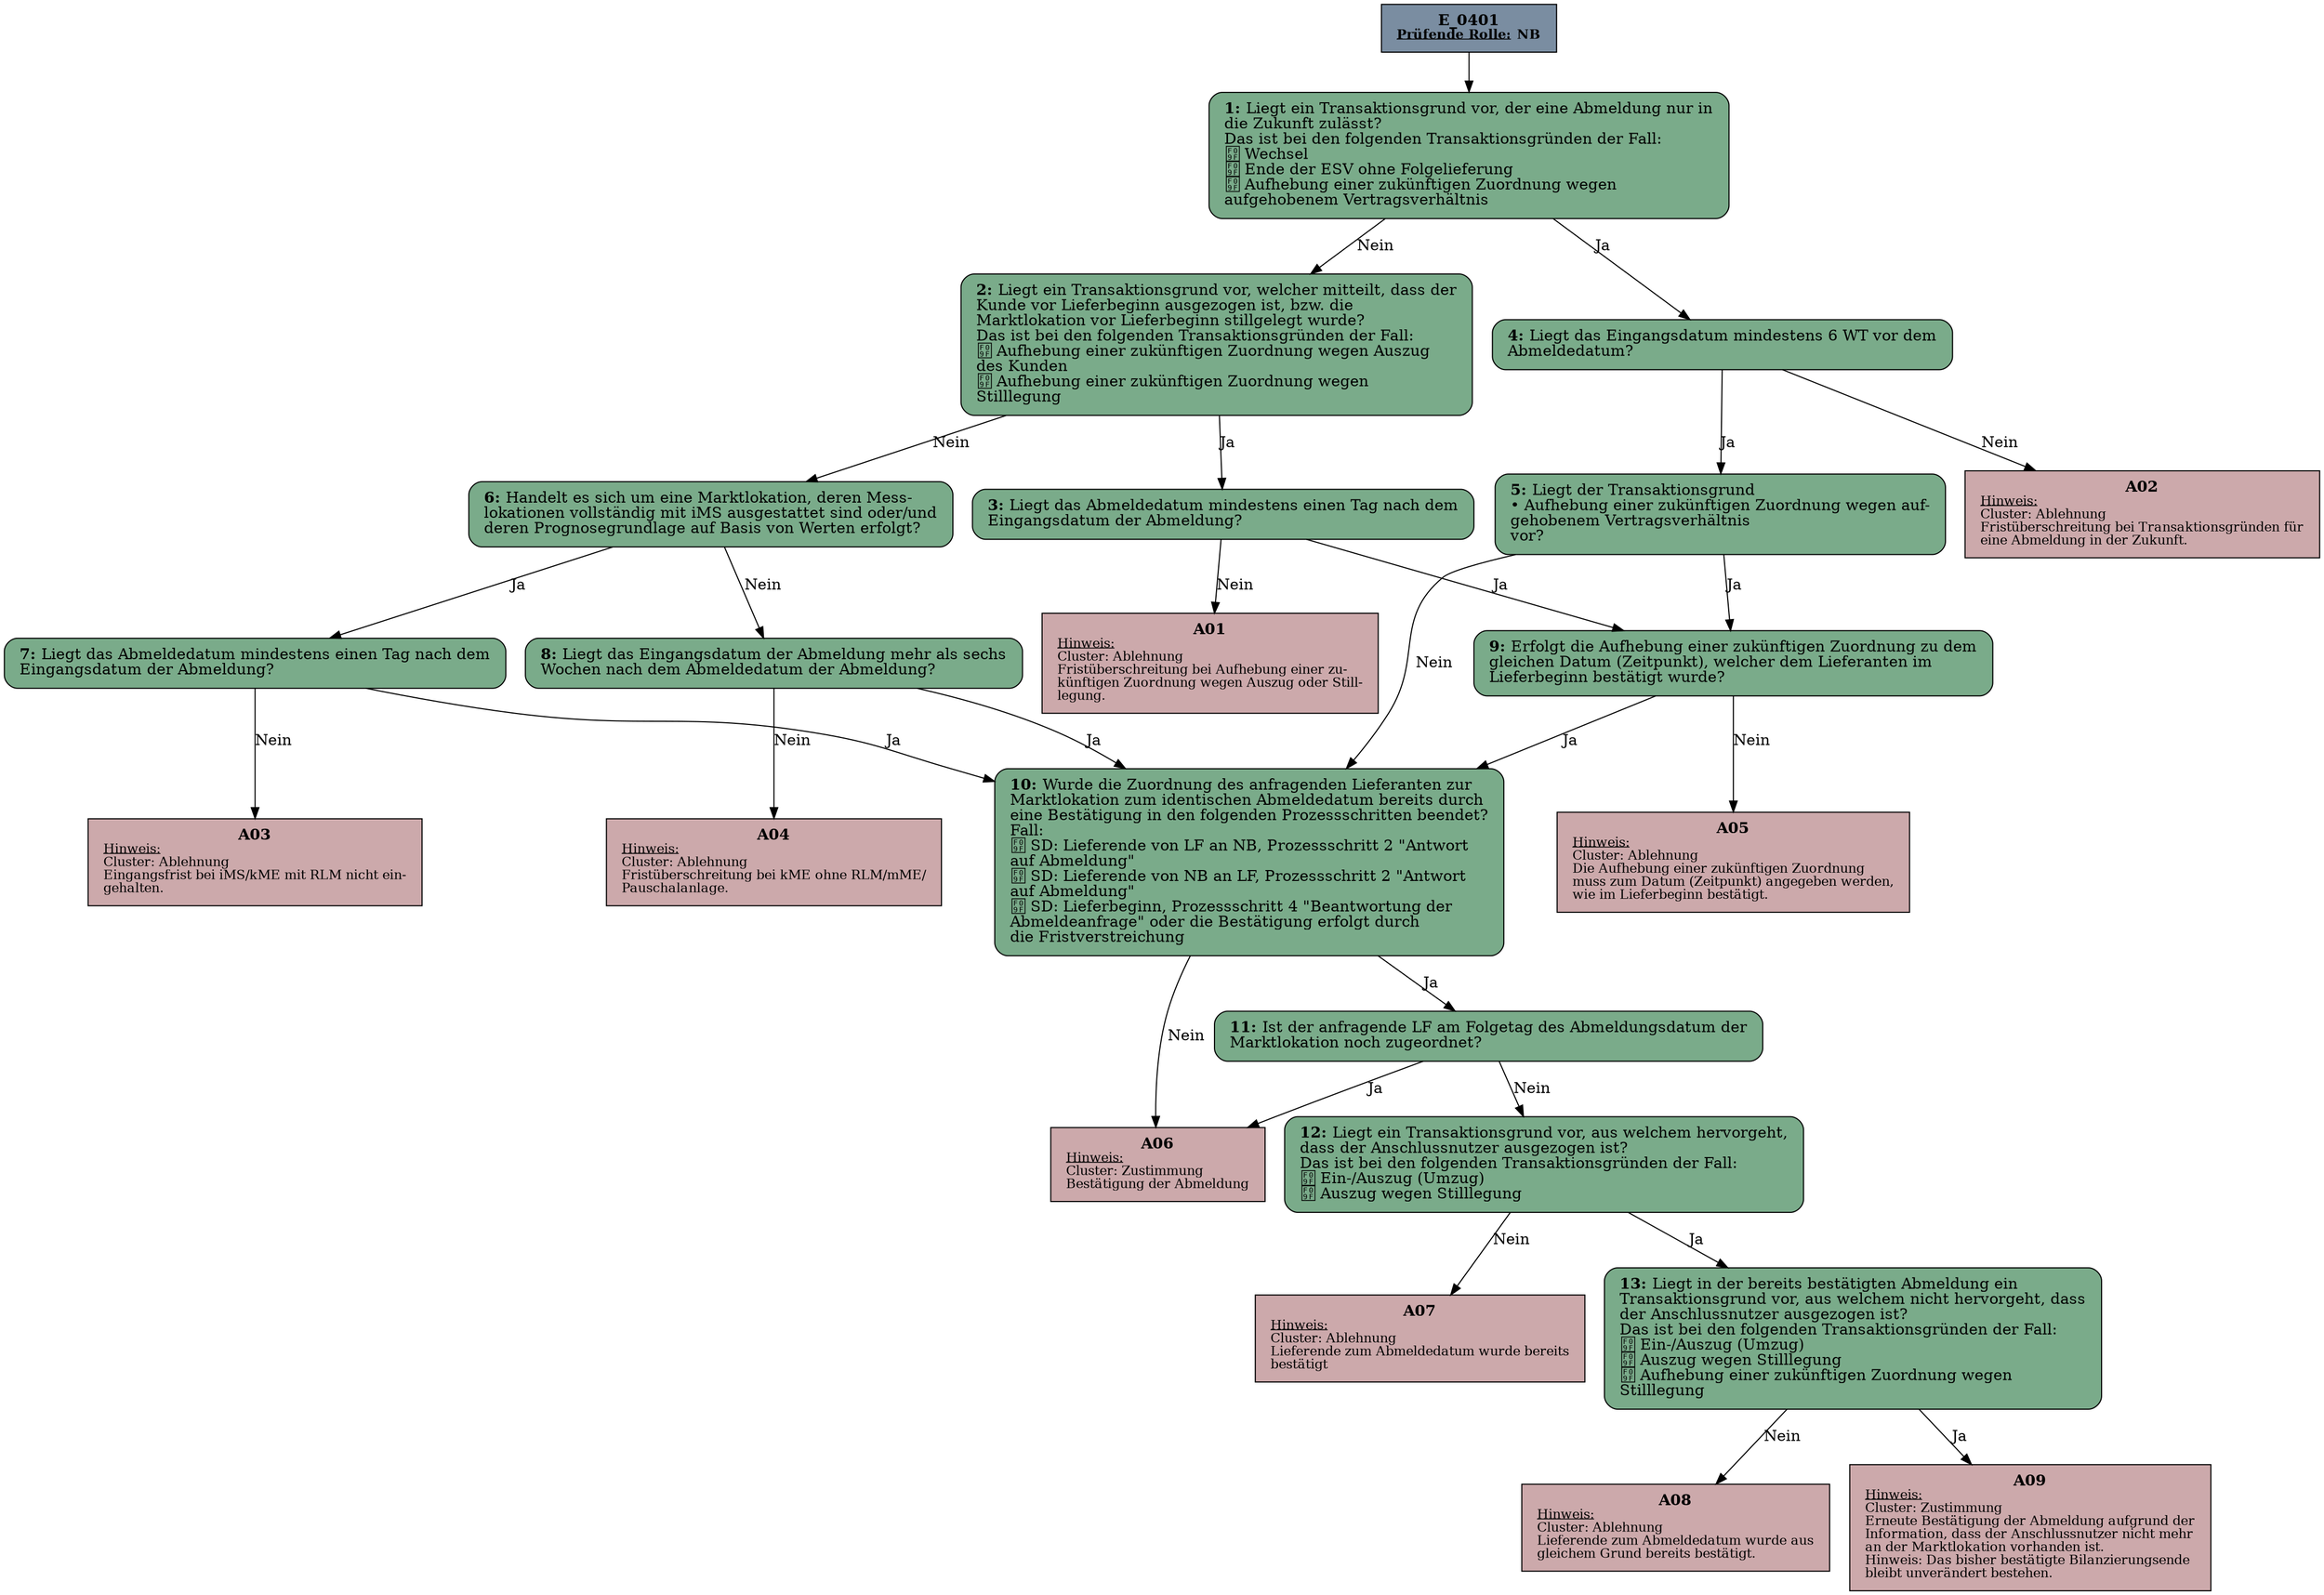digraph D {
    "Start" [margin="0.2,0.12", shape=box, style=filled, fillcolor="#7a8da1", label=<<B>E_0401</B><BR align="center"/><FONT point-size="12"><B><U>Prüfende Rolle:</U> NB</B></FONT><BR align="center"/>>];
    "1" [margin="0.2,0.12", pad="2,0", shape=box, style="filled,rounded", fillcolor="#7aab8a", label=<<B>1: </B>Liegt ein Transaktionsgrund vor, der eine Abmeldung nur in<BR align="left"/>die Zukunft zulässt?<BR align="left"/>Das ist bei den folgenden Transaktionsgründen der Fall:<BR align="left"/> Wechsel<BR align="left"/> Ende der ESV ohne Folgelieferung<BR align="left"/> Aufhebung einer zukünftigen Zuordnung wegen<BR align="left"/>aufgehobenem Vertragsverhältnis<BR align="left"/>>];
    "2" [margin="0.2,0.12", pad="2,0", shape=box, style="filled,rounded", fillcolor="#7aab8a", label=<<B>2: </B>Liegt ein Transaktionsgrund vor, welcher mitteilt, dass der<BR align="left"/>Kunde vor Lieferbeginn ausgezogen ist, bzw. die<BR align="left"/>Marktlokation vor Lieferbeginn stillgelegt wurde?<BR align="left"/>Das ist bei den folgenden Transaktionsgründen der Fall:<BR align="left"/> Aufhebung einer zukünftigen Zuordnung wegen Auszug<BR align="left"/>des Kunden<BR align="left"/> Aufhebung einer zukünftigen Zuordnung wegen<BR align="left"/>Stilllegung<BR align="left"/>>];
    "3" [margin="0.2,0.12", pad="2,0", shape=box, style="filled,rounded", fillcolor="#7aab8a", label=<<B>3: </B>Liegt das Abmeldedatum mindestens einen Tag nach dem<BR align="left"/>Eingangsdatum der Abmeldung?<BR align="left"/>>];
    "A01" [margin="0.2,0.12", shape=box, style=filled, fillcolor="#cca9ab", label=<<B>A01</B><BR align="center"/><FONT point-size="12"><U>Hinweis:</U><BR align="left"/>Cluster: Ablehnung<BR align="left"/>Fristüberschreitung bei Aufhebung einer zu-<BR align="left"/>künftigen Zuordnung wegen Auszug oder Still-<BR align="left"/>legung.<BR align="left"/></FONT>>];
    "4" [margin="0.2,0.12", pad="2,0", shape=box, style="filled,rounded", fillcolor="#7aab8a", label=<<B>4: </B>Liegt das Eingangsdatum mindestens 6 WT vor dem<BR align="left"/>Abmeldedatum?<BR align="left"/>>];
    "A02" [margin="0.2,0.12", shape=box, style=filled, fillcolor="#cca9ab", label=<<B>A02</B><BR align="center"/><FONT point-size="12"><U>Hinweis:</U><BR align="left"/>Cluster: Ablehnung<BR align="left"/>Fristüberschreitung bei Transaktionsgründen für<BR align="left"/>eine Abmeldung in der Zukunft.<BR align="left"/></FONT>>];
    "5" [margin="0.2,0.12", pad="2,0", shape=box, style="filled,rounded", fillcolor="#7aab8a", label=<<B>5: </B>Liegt der Transaktionsgrund<BR align="left"/>• Aufhebung einer zukünftigen Zuordnung wegen auf-<BR align="left"/>gehobenem Vertragsverhältnis<BR align="left"/>vor?<BR align="left"/>>];
    "6" [margin="0.2,0.12", pad="2,0", shape=box, style="filled,rounded", fillcolor="#7aab8a", label=<<B>6: </B>Handelt es sich um eine Marktlokation, deren Mess-<BR align="left"/>lokationen vollständig mit iMS ausgestattet sind oder/und<BR align="left"/>deren Prognosegrundlage auf Basis von Werten erfolgt?<BR align="left"/>>];
    "7" [margin="0.2,0.12", pad="2,0", shape=box, style="filled,rounded", fillcolor="#7aab8a", label=<<B>7: </B>Liegt das Abmeldedatum mindestens einen Tag nach dem<BR align="left"/>Eingangsdatum der Abmeldung?<BR align="left"/>>];
    "A03" [margin="0.2,0.12", shape=box, style=filled, fillcolor="#cca9ab", label=<<B>A03</B><BR align="center"/><FONT point-size="12"><U>Hinweis:</U><BR align="left"/>Cluster: Ablehnung<BR align="left"/>Eingangsfrist bei iMS/kME mit RLM nicht ein-<BR align="left"/>gehalten.<BR align="left"/></FONT>>];
    "8" [margin="0.2,0.12", pad="2,0", shape=box, style="filled,rounded", fillcolor="#7aab8a", label=<<B>8: </B>Liegt das Eingangsdatum der Abmeldung mehr als sechs<BR align="left"/>Wochen nach dem Abmeldedatum der Abmeldung?<BR align="left"/>>];
    "A04" [margin="0.2,0.12", shape=box, style=filled, fillcolor="#cca9ab", label=<<B>A04</B><BR align="center"/><FONT point-size="12"><U>Hinweis:</U><BR align="left"/>Cluster: Ablehnung<BR align="left"/>Fristüberschreitung bei kME ohne RLM/mME/<BR align="left"/>Pauschalanlage.<BR align="left"/></FONT>>];
    "9" [margin="0.2,0.12", pad="2,0", shape=box, style="filled,rounded", fillcolor="#7aab8a", label=<<B>9: </B>Erfolgt die Aufhebung einer zukünftigen Zuordnung zu dem<BR align="left"/>gleichen Datum (Zeitpunkt), welcher dem Lieferanten im<BR align="left"/>Lieferbeginn bestätigt wurde?<BR align="left"/>>];
    "A05" [margin="0.2,0.12", shape=box, style=filled, fillcolor="#cca9ab", label=<<B>A05</B><BR align="center"/><FONT point-size="12"><U>Hinweis:</U><BR align="left"/>Cluster: Ablehnung<BR align="left"/>Die Aufhebung einer zukünftigen Zuordnung<BR align="left"/>muss zum Datum (Zeitpunkt) angegeben werden,<BR align="left"/>wie im Lieferbeginn bestätigt.<BR align="left"/></FONT>>];
    "10" [margin="0.2,0.12", pad="2,0", shape=box, style="filled,rounded", fillcolor="#7aab8a", label=<<B>10: </B>Wurde die Zuordnung des anfragenden Lieferanten zur<BR align="left"/>Marktlokation zum identischen Abmeldedatum bereits durch<BR align="left"/>eine Bestätigung in den folgenden Prozessschritten beendet?<BR align="left"/>Fall:<BR align="left"/> SD: Lieferende von LF an NB, Prozessschritt 2 "Antwort<BR align="left"/>auf Abmeldung"<BR align="left"/> SD: Lieferende von NB an LF, Prozessschritt 2 "Antwort<BR align="left"/>auf Abmeldung"<BR align="left"/> SD: Lieferbeginn, Prozessschritt 4 "Beantwortung der<BR align="left"/>Abmeldeanfrage" oder die Bestätigung erfolgt durch<BR align="left"/>die Fristverstreichung<BR align="left"/>>];
    "A06" [margin="0.2,0.12", shape=box, style=filled, fillcolor="#cca9ab", label=<<B>A06</B><BR align="center"/><FONT point-size="12"><U>Hinweis:</U><BR align="left"/>Cluster: Zustimmung<BR align="left"/>Bestätigung der Abmeldung<BR align="left"/></FONT>>];
    "11" [margin="0.2,0.12", pad="2,0", shape=box, style="filled,rounded", fillcolor="#7aab8a", label=<<B>11: </B>Ist der anfragende LF am Folgetag des Abmeldungsdatum der<BR align="left"/>Marktlokation noch zugeordnet?<BR align="left"/>>];
    "12" [margin="0.2,0.12", pad="2,0", shape=box, style="filled,rounded", fillcolor="#7aab8a", label=<<B>12: </B>Liegt ein Transaktionsgrund vor, aus welchem hervorgeht,<BR align="left"/>dass der Anschlussnutzer ausgezogen ist?<BR align="left"/>Das ist bei den folgenden Transaktionsgründen der Fall:<BR align="left"/> Ein-/Auszug (Umzug)<BR align="left"/> Auszug wegen Stilllegung<BR align="left"/>>];
    "A07" [margin="0.2,0.12", shape=box, style=filled, fillcolor="#cca9ab", label=<<B>A07</B><BR align="center"/><FONT point-size="12"><U>Hinweis:</U><BR align="left"/>Cluster: Ablehnung<BR align="left"/>Lieferende zum Abmeldedatum wurde bereits<BR align="left"/>bestätigt<BR align="left"/></FONT>>];
    "13" [margin="0.2,0.12", pad="2,0", shape=box, style="filled,rounded", fillcolor="#7aab8a", label=<<B>13: </B>Liegt in der bereits bestätigten Abmeldung ein<BR align="left"/>Transaktionsgrund vor, aus welchem nicht hervorgeht, dass<BR align="left"/>der Anschlussnutzer ausgezogen ist?<BR align="left"/>Das ist bei den folgenden Transaktionsgründen der Fall:<BR align="left"/> Ein-/Auszug (Umzug)<BR align="left"/> Auszug wegen Stilllegung<BR align="left"/> Aufhebung einer zukünftigen Zuordnung wegen<BR align="left"/>Stilllegung<BR align="left"/>>];
    "A08" [margin="0.2,0.12", shape=box, style=filled, fillcolor="#cca9ab", label=<<B>A08</B><BR align="center"/><FONT point-size="12"><U>Hinweis:</U><BR align="left"/>Cluster: Ablehnung<BR align="left"/>Lieferende zum Abmeldedatum wurde aus<BR align="left"/>gleichem Grund bereits bestätigt.<BR align="left"/></FONT>>];
    "A09" [margin="0.2,0.12", shape=box, style=filled, fillcolor="#cca9ab", label=<<B>A09</B><BR align="center"/><FONT point-size="12"><U>Hinweis:</U><BR align="left"/>Cluster: Zustimmung<BR align="left"/>Erneute Bestätigung der Abmeldung aufgrund der<BR align="left"/>Information, dass der Anschlussnutzer nicht mehr<BR align="left"/>an der Marktlokation vorhanden ist.<BR align="left"/>Hinweis: Das bisher bestätigte Bilanzierungsende<BR align="left"/>bleibt unverändert bestehen.<BR align="left"/></FONT>>];

    "Start" -> "1";
    "1" -> "4" [label="Ja"];
    "1" -> "2" [label="Nein"];
    "2" -> "3" [label="Ja"];
    "2" -> "6" [label="Nein"];
    "3" -> "A01" [label="Nein"];
    "3" -> "9" [label="Ja"];
    "4" -> "A02" [label="Nein"];
    "4" -> "5" [label="Ja"];
    "5" -> "9" [label="Ja"];
    "5" -> "10" [label="Nein"];
    "6" -> "7" [label="Ja"];
    "6" -> "8" [label="Nein"];
    "7" -> "A03" [label="Nein"];
    "7" -> "10" [label="Ja"];
    "8" -> "A04" [label="Nein"];
    "8" -> "10" [label="Ja"];
    "9" -> "A05" [label="Nein"];
    "9" -> "10" [label="Ja"];
    "10" -> "11" [label="Ja"];
    "10" -> "A06" [label="Nein"];
    "11" -> "12" [label="Nein"];
    "11" -> "A06" [label="Ja"];
    "12" -> "A07" [label="Nein"];
    "12" -> "13" [label="Ja"];
    "13" -> "A08" [label="Nein"];
    "13" -> "A09" [label="Ja"];
}

